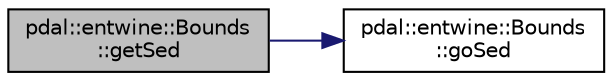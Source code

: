 digraph "pdal::entwine::Bounds::getSed"
{
  edge [fontname="Helvetica",fontsize="10",labelfontname="Helvetica",labelfontsize="10"];
  node [fontname="Helvetica",fontsize="10",shape=record];
  rankdir="LR";
  Node1 [label="pdal::entwine::Bounds\l::getSed",height=0.2,width=0.4,color="black", fillcolor="grey75", style="filled", fontcolor="black"];
  Node1 -> Node2 [color="midnightblue",fontsize="10",style="solid",fontname="Helvetica"];
  Node2 [label="pdal::entwine::Bounds\l::goSed",height=0.2,width=0.4,color="black", fillcolor="white", style="filled",URL="$classpdal_1_1entwine_1_1Bounds.html#a230f46e44baee6e0d66f27779ba5c3ff"];
}
